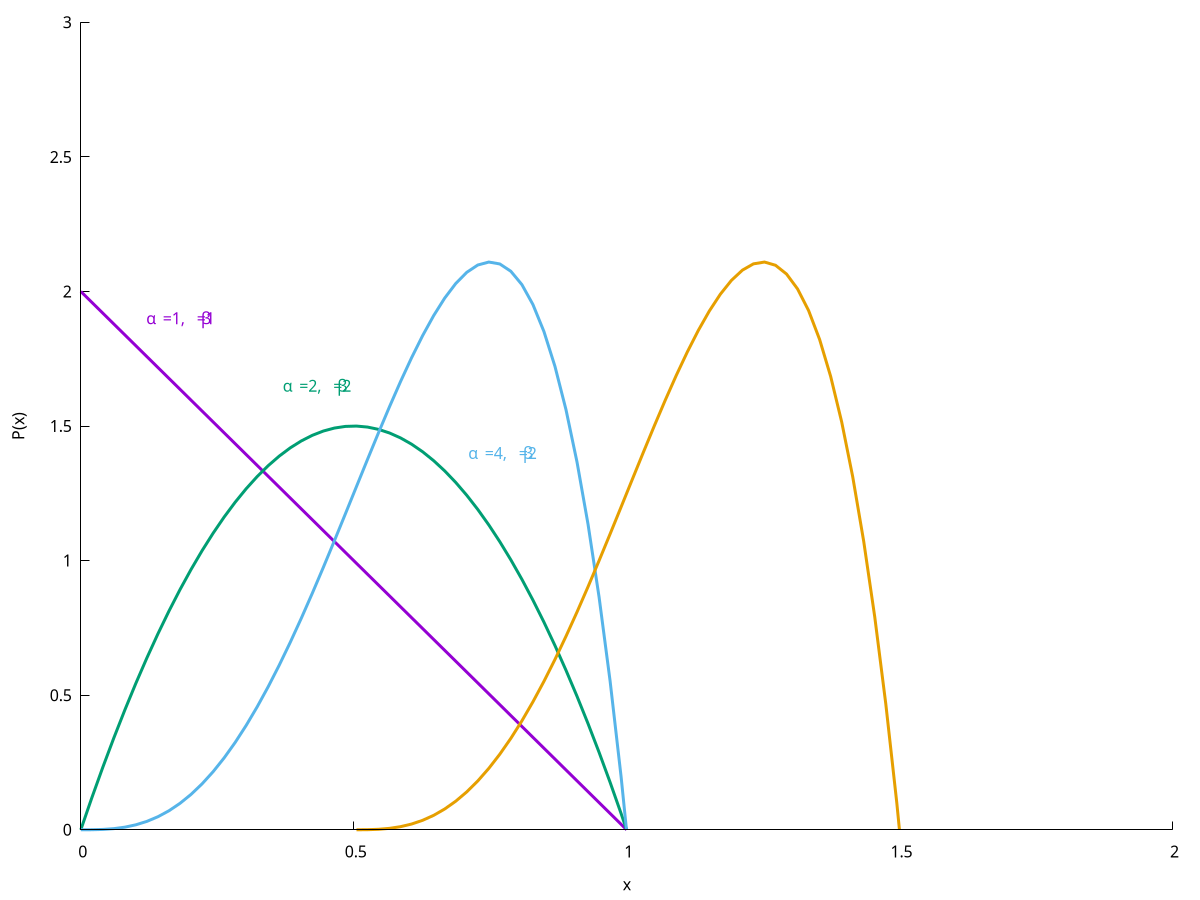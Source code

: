 set ylabel "P(x)"
set xlabel "x"
set xrange [0:2]
set yrange [0:3]
set border 1+2
set xtics nomirror
set ytics nomirror
beta(x,a,b,l,s) = gamma(a+b) / (gamma(a) * gamma(b) * (s-l)**(a+b-1)) * ((x-l)**(a-1)) * ((s-x)**(b-1))
set label "a" at first 0.12,1.9 left font "Symbol" tc lt 1
set label "b" at first 0.22,1.9 left font "Symbol" tc lt 1
set label "=1,   =1" at first 0.15,1.9 left tc lt 1
set label "a" at first 0.37,1.65 left font "Symbol" tc lt 2
set label "b" at first 0.47,1.65 left font "Symbol" tc lt 2
set label "=2,   =2" at first 0.4,1.65 left tc lt 2
set label "a" at first 0.71,1.4 left font "Symbol" tc lt 3
set label "b" at first 0.81,1.4 left font "Symbol" tc lt 3
set label "=4,   =2" at first 0.74,1.4 left tc lt 3
plot beta(x,1.0,2.0,0,1) notitle w l lw 3,\
  beta(x,2.0,2.0,0,1) notitle w l lw 3,\
  beta(x,4.0,2.0,0,1) notitle w l lw 3,\
  beta(x,4.0,2.0,0.5,1.5) notitle w l lw 3
